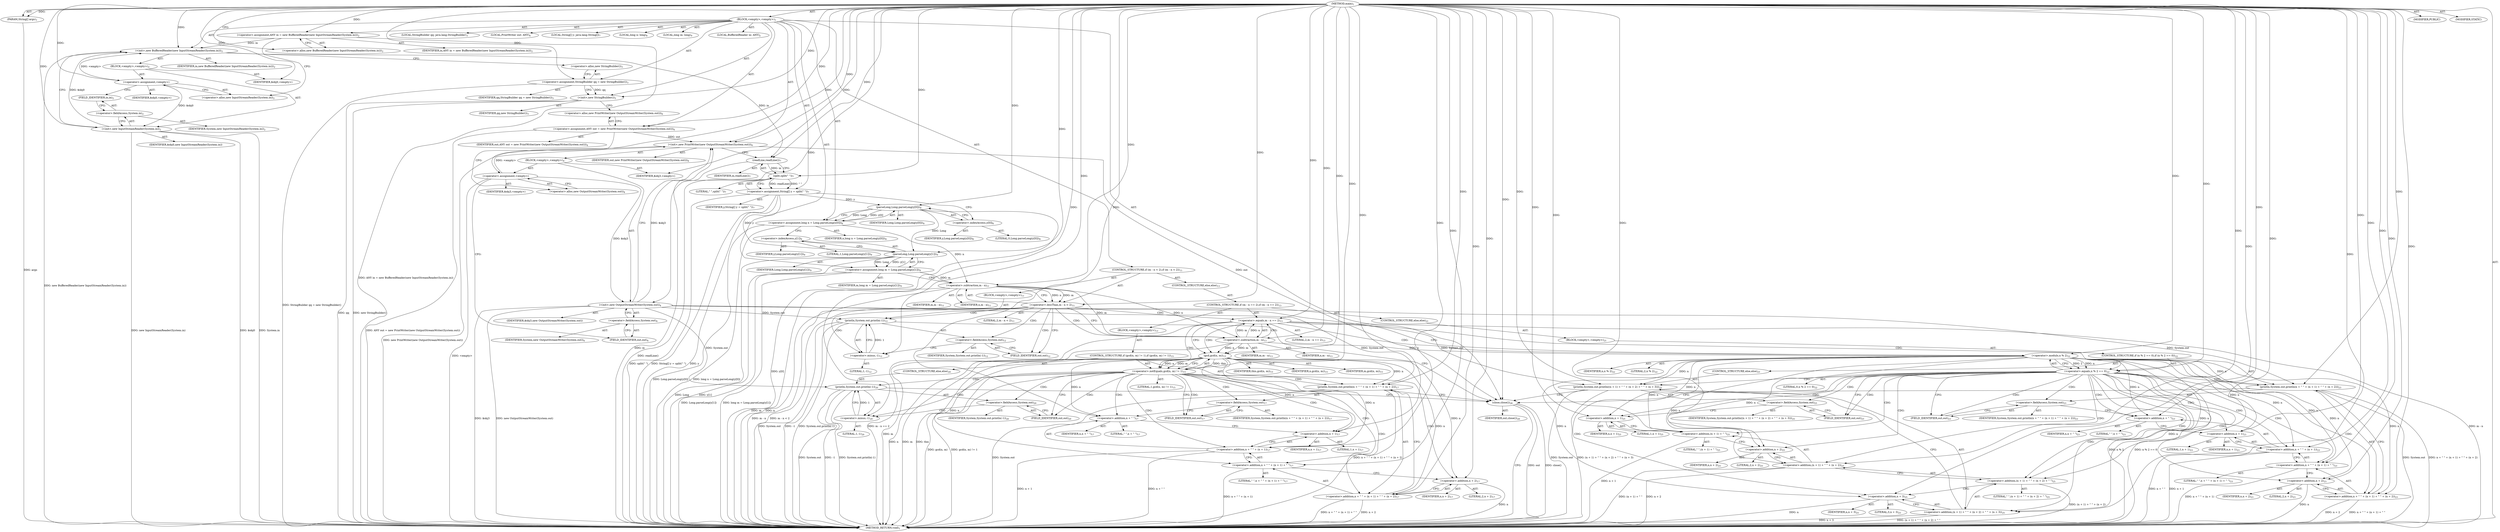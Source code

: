 digraph "main" {  
"23" [label = <(METHOD,main)<SUB>1</SUB>> ]
"24" [label = <(PARAM,String[] args)<SUB>1</SUB>> ]
"25" [label = <(BLOCK,&lt;empty&gt;,&lt;empty&gt;)<SUB>1</SUB>> ]
"4" [label = <(LOCAL,BufferedReader in: ANY)<SUB>2</SUB>> ]
"26" [label = <(&lt;operator&gt;.assignment,ANY in = new BufferedReader(new InputStreamReader(System.in)))<SUB>2</SUB>> ]
"27" [label = <(IDENTIFIER,in,ANY in = new BufferedReader(new InputStreamReader(System.in)))<SUB>2</SUB>> ]
"28" [label = <(&lt;operator&gt;.alloc,new BufferedReader(new InputStreamReader(System.in)))<SUB>2</SUB>> ]
"29" [label = <(&lt;init&gt;,new BufferedReader(new InputStreamReader(System.in)))<SUB>2</SUB>> ]
"3" [label = <(IDENTIFIER,in,new BufferedReader(new InputStreamReader(System.in)))<SUB>2</SUB>> ]
"30" [label = <(BLOCK,&lt;empty&gt;,&lt;empty&gt;)<SUB>2</SUB>> ]
"31" [label = <(&lt;operator&gt;.assignment,&lt;empty&gt;)> ]
"32" [label = <(IDENTIFIER,$obj0,&lt;empty&gt;)> ]
"33" [label = <(&lt;operator&gt;.alloc,new InputStreamReader(System.in))<SUB>2</SUB>> ]
"34" [label = <(&lt;init&gt;,new InputStreamReader(System.in))<SUB>2</SUB>> ]
"35" [label = <(IDENTIFIER,$obj0,new InputStreamReader(System.in))> ]
"36" [label = <(&lt;operator&gt;.fieldAccess,System.in)<SUB>2</SUB>> ]
"37" [label = <(IDENTIFIER,System,new InputStreamReader(System.in))<SUB>2</SUB>> ]
"38" [label = <(FIELD_IDENTIFIER,in,in)<SUB>2</SUB>> ]
"39" [label = <(IDENTIFIER,$obj0,&lt;empty&gt;)> ]
"6" [label = <(LOCAL,StringBuilder qq: java.lang.StringBuilder)<SUB>3</SUB>> ]
"40" [label = <(&lt;operator&gt;.assignment,StringBuilder qq = new StringBuilder())<SUB>3</SUB>> ]
"41" [label = <(IDENTIFIER,qq,StringBuilder qq = new StringBuilder())<SUB>3</SUB>> ]
"42" [label = <(&lt;operator&gt;.alloc,new StringBuilder())<SUB>3</SUB>> ]
"43" [label = <(&lt;init&gt;,new StringBuilder())<SUB>3</SUB>> ]
"5" [label = <(IDENTIFIER,qq,new StringBuilder())<SUB>3</SUB>> ]
"8" [label = <(LOCAL,PrintWriter out: ANY)<SUB>4</SUB>> ]
"44" [label = <(&lt;operator&gt;.assignment,ANY out = new PrintWriter(new OutputStreamWriter(System.out)))<SUB>4</SUB>> ]
"45" [label = <(IDENTIFIER,out,ANY out = new PrintWriter(new OutputStreamWriter(System.out)))<SUB>4</SUB>> ]
"46" [label = <(&lt;operator&gt;.alloc,new PrintWriter(new OutputStreamWriter(System.out)))<SUB>4</SUB>> ]
"47" [label = <(&lt;init&gt;,new PrintWriter(new OutputStreamWriter(System.out)))<SUB>4</SUB>> ]
"7" [label = <(IDENTIFIER,out,new PrintWriter(new OutputStreamWriter(System.out)))<SUB>4</SUB>> ]
"48" [label = <(BLOCK,&lt;empty&gt;,&lt;empty&gt;)<SUB>4</SUB>> ]
"49" [label = <(&lt;operator&gt;.assignment,&lt;empty&gt;)> ]
"50" [label = <(IDENTIFIER,$obj3,&lt;empty&gt;)> ]
"51" [label = <(&lt;operator&gt;.alloc,new OutputStreamWriter(System.out))<SUB>4</SUB>> ]
"52" [label = <(&lt;init&gt;,new OutputStreamWriter(System.out))<SUB>4</SUB>> ]
"53" [label = <(IDENTIFIER,$obj3,new OutputStreamWriter(System.out))> ]
"54" [label = <(&lt;operator&gt;.fieldAccess,System.out)<SUB>4</SUB>> ]
"55" [label = <(IDENTIFIER,System,new OutputStreamWriter(System.out))<SUB>4</SUB>> ]
"56" [label = <(FIELD_IDENTIFIER,out,out)<SUB>4</SUB>> ]
"57" [label = <(IDENTIFIER,$obj3,&lt;empty&gt;)> ]
"58" [label = <(LOCAL,String[] y: java.lang.String[])<SUB>7</SUB>> ]
"59" [label = <(&lt;operator&gt;.assignment,String[] y = split(&quot; &quot;))<SUB>7</SUB>> ]
"60" [label = <(IDENTIFIER,y,String[] y = split(&quot; &quot;))<SUB>7</SUB>> ]
"61" [label = <(split,split(&quot; &quot;))<SUB>7</SUB>> ]
"62" [label = <(readLine,readLine())<SUB>7</SUB>> ]
"63" [label = <(IDENTIFIER,in,readLine())<SUB>7</SUB>> ]
"64" [label = <(LITERAL,&quot; &quot;,split(&quot; &quot;))<SUB>7</SUB>> ]
"65" [label = <(LOCAL,long n: long)<SUB>8</SUB>> ]
"66" [label = <(&lt;operator&gt;.assignment,long n = Long.parseLong(y[0]))<SUB>8</SUB>> ]
"67" [label = <(IDENTIFIER,n,long n = Long.parseLong(y[0]))<SUB>8</SUB>> ]
"68" [label = <(parseLong,Long.parseLong(y[0]))<SUB>8</SUB>> ]
"69" [label = <(IDENTIFIER,Long,Long.parseLong(y[0]))<SUB>8</SUB>> ]
"70" [label = <(&lt;operator&gt;.indexAccess,y[0])<SUB>8</SUB>> ]
"71" [label = <(IDENTIFIER,y,Long.parseLong(y[0]))<SUB>8</SUB>> ]
"72" [label = <(LITERAL,0,Long.parseLong(y[0]))<SUB>8</SUB>> ]
"73" [label = <(LOCAL,long m: long)<SUB>9</SUB>> ]
"74" [label = <(&lt;operator&gt;.assignment,long m = Long.parseLong(y[1]))<SUB>9</SUB>> ]
"75" [label = <(IDENTIFIER,m,long m = Long.parseLong(y[1]))<SUB>9</SUB>> ]
"76" [label = <(parseLong,Long.parseLong(y[1]))<SUB>9</SUB>> ]
"77" [label = <(IDENTIFIER,Long,Long.parseLong(y[1]))<SUB>9</SUB>> ]
"78" [label = <(&lt;operator&gt;.indexAccess,y[1])<SUB>9</SUB>> ]
"79" [label = <(IDENTIFIER,y,Long.parseLong(y[1]))<SUB>9</SUB>> ]
"80" [label = <(LITERAL,1,Long.parseLong(y[1]))<SUB>9</SUB>> ]
"81" [label = <(CONTROL_STRUCTURE,if (m - n &lt; 2),if (m - n &lt; 2))<SUB>11</SUB>> ]
"82" [label = <(&lt;operator&gt;.lessThan,m - n &lt; 2)<SUB>11</SUB>> ]
"83" [label = <(&lt;operator&gt;.subtraction,m - n)<SUB>11</SUB>> ]
"84" [label = <(IDENTIFIER,m,m - n)<SUB>11</SUB>> ]
"85" [label = <(IDENTIFIER,n,m - n)<SUB>11</SUB>> ]
"86" [label = <(LITERAL,2,m - n &lt; 2)<SUB>11</SUB>> ]
"87" [label = <(BLOCK,&lt;empty&gt;,&lt;empty&gt;)<SUB>11</SUB>> ]
"88" [label = <(println,System.out.println(-1))<SUB>12</SUB>> ]
"89" [label = <(&lt;operator&gt;.fieldAccess,System.out)<SUB>12</SUB>> ]
"90" [label = <(IDENTIFIER,System,System.out.println(-1))<SUB>12</SUB>> ]
"91" [label = <(FIELD_IDENTIFIER,out,out)<SUB>12</SUB>> ]
"92" [label = <(&lt;operator&gt;.minus,-1)<SUB>12</SUB>> ]
"93" [label = <(LITERAL,1,-1)<SUB>12</SUB>> ]
"94" [label = <(CONTROL_STRUCTURE,else,else)<SUB>13</SUB>> ]
"95" [label = <(CONTROL_STRUCTURE,if (m - n == 2),if (m - n == 2))<SUB>13</SUB>> ]
"96" [label = <(&lt;operator&gt;.equals,m - n == 2)<SUB>13</SUB>> ]
"97" [label = <(&lt;operator&gt;.subtraction,m - n)<SUB>13</SUB>> ]
"98" [label = <(IDENTIFIER,m,m - n)<SUB>13</SUB>> ]
"99" [label = <(IDENTIFIER,n,m - n)<SUB>13</SUB>> ]
"100" [label = <(LITERAL,2,m - n == 2)<SUB>13</SUB>> ]
"101" [label = <(BLOCK,&lt;empty&gt;,&lt;empty&gt;)<SUB>13</SUB>> ]
"102" [label = <(CONTROL_STRUCTURE,if (gcd(n, m) != 1),if (gcd(n, m) != 1))<SUB>15</SUB>> ]
"103" [label = <(&lt;operator&gt;.notEquals,gcd(n, m) != 1)<SUB>15</SUB>> ]
"104" [label = <(gcd,gcd(n, m))<SUB>15</SUB>> ]
"105" [label = <(IDENTIFIER,this,gcd(n, m))<SUB>15</SUB>> ]
"106" [label = <(IDENTIFIER,n,gcd(n, m))<SUB>15</SUB>> ]
"107" [label = <(IDENTIFIER,m,gcd(n, m))<SUB>15</SUB>> ]
"108" [label = <(LITERAL,1,gcd(n, m) != 1)<SUB>15</SUB>> ]
"109" [label = <(println,System.out.println(n + &quot; &quot; + (n + 1) + &quot; &quot; + (n + 2)))<SUB>17</SUB>> ]
"110" [label = <(&lt;operator&gt;.fieldAccess,System.out)<SUB>17</SUB>> ]
"111" [label = <(IDENTIFIER,System,System.out.println(n + &quot; &quot; + (n + 1) + &quot; &quot; + (n + 2)))<SUB>17</SUB>> ]
"112" [label = <(FIELD_IDENTIFIER,out,out)<SUB>17</SUB>> ]
"113" [label = <(&lt;operator&gt;.addition,n + &quot; &quot; + (n + 1) + &quot; &quot; + (n + 2))<SUB>17</SUB>> ]
"114" [label = <(&lt;operator&gt;.addition,n + &quot; &quot; + (n + 1) + &quot; &quot;)<SUB>17</SUB>> ]
"115" [label = <(&lt;operator&gt;.addition,n + &quot; &quot; + (n + 1))<SUB>17</SUB>> ]
"116" [label = <(&lt;operator&gt;.addition,n + &quot; &quot;)<SUB>17</SUB>> ]
"117" [label = <(IDENTIFIER,n,n + &quot; &quot;)<SUB>17</SUB>> ]
"118" [label = <(LITERAL,&quot; &quot;,n + &quot; &quot;)<SUB>17</SUB>> ]
"119" [label = <(&lt;operator&gt;.addition,n + 1)<SUB>17</SUB>> ]
"120" [label = <(IDENTIFIER,n,n + 1)<SUB>17</SUB>> ]
"121" [label = <(LITERAL,1,n + 1)<SUB>17</SUB>> ]
"122" [label = <(LITERAL,&quot; &quot;,n + &quot; &quot; + (n + 1) + &quot; &quot;)<SUB>17</SUB>> ]
"123" [label = <(&lt;operator&gt;.addition,n + 2)<SUB>17</SUB>> ]
"124" [label = <(IDENTIFIER,n,n + 2)<SUB>17</SUB>> ]
"125" [label = <(LITERAL,2,n + 2)<SUB>17</SUB>> ]
"126" [label = <(CONTROL_STRUCTURE,else,else)<SUB>20</SUB>> ]
"127" [label = <(println,System.out.println(-1))<SUB>20</SUB>> ]
"128" [label = <(&lt;operator&gt;.fieldAccess,System.out)<SUB>20</SUB>> ]
"129" [label = <(IDENTIFIER,System,System.out.println(-1))<SUB>20</SUB>> ]
"130" [label = <(FIELD_IDENTIFIER,out,out)<SUB>20</SUB>> ]
"131" [label = <(&lt;operator&gt;.minus,-1)<SUB>20</SUB>> ]
"132" [label = <(LITERAL,1,-1)<SUB>20</SUB>> ]
"133" [label = <(CONTROL_STRUCTURE,else,else)<SUB>21</SUB>> ]
"134" [label = <(BLOCK,&lt;empty&gt;,&lt;empty&gt;)<SUB>21</SUB>> ]
"135" [label = <(CONTROL_STRUCTURE,if (n % 2 == 0),if (n % 2 == 0))<SUB>22</SUB>> ]
"136" [label = <(&lt;operator&gt;.equals,n % 2 == 0)<SUB>22</SUB>> ]
"137" [label = <(&lt;operator&gt;.modulo,n % 2)<SUB>22</SUB>> ]
"138" [label = <(IDENTIFIER,n,n % 2)<SUB>22</SUB>> ]
"139" [label = <(LITERAL,2,n % 2)<SUB>22</SUB>> ]
"140" [label = <(LITERAL,0,n % 2 == 0)<SUB>22</SUB>> ]
"141" [label = <(println,System.out.println(n + &quot; &quot; + (n + 1) + &quot; &quot; + (n + 2)))<SUB>23</SUB>> ]
"142" [label = <(&lt;operator&gt;.fieldAccess,System.out)<SUB>23</SUB>> ]
"143" [label = <(IDENTIFIER,System,System.out.println(n + &quot; &quot; + (n + 1) + &quot; &quot; + (n + 2)))<SUB>23</SUB>> ]
"144" [label = <(FIELD_IDENTIFIER,out,out)<SUB>23</SUB>> ]
"145" [label = <(&lt;operator&gt;.addition,n + &quot; &quot; + (n + 1) + &quot; &quot; + (n + 2))<SUB>23</SUB>> ]
"146" [label = <(&lt;operator&gt;.addition,n + &quot; &quot; + (n + 1) + &quot; &quot;)<SUB>23</SUB>> ]
"147" [label = <(&lt;operator&gt;.addition,n + &quot; &quot; + (n + 1))<SUB>23</SUB>> ]
"148" [label = <(&lt;operator&gt;.addition,n + &quot; &quot;)<SUB>23</SUB>> ]
"149" [label = <(IDENTIFIER,n,n + &quot; &quot;)<SUB>23</SUB>> ]
"150" [label = <(LITERAL,&quot; &quot;,n + &quot; &quot;)<SUB>23</SUB>> ]
"151" [label = <(&lt;operator&gt;.addition,n + 1)<SUB>23</SUB>> ]
"152" [label = <(IDENTIFIER,n,n + 1)<SUB>23</SUB>> ]
"153" [label = <(LITERAL,1,n + 1)<SUB>23</SUB>> ]
"154" [label = <(LITERAL,&quot; &quot;,n + &quot; &quot; + (n + 1) + &quot; &quot;)<SUB>23</SUB>> ]
"155" [label = <(&lt;operator&gt;.addition,n + 2)<SUB>23</SUB>> ]
"156" [label = <(IDENTIFIER,n,n + 2)<SUB>23</SUB>> ]
"157" [label = <(LITERAL,2,n + 2)<SUB>23</SUB>> ]
"158" [label = <(CONTROL_STRUCTURE,else,else)<SUB>25</SUB>> ]
"159" [label = <(println,System.out.println((n + 1) + &quot; &quot; + (n + 2) + &quot; &quot; + (n + 3)))<SUB>25</SUB>> ]
"160" [label = <(&lt;operator&gt;.fieldAccess,System.out)<SUB>25</SUB>> ]
"161" [label = <(IDENTIFIER,System,System.out.println((n + 1) + &quot; &quot; + (n + 2) + &quot; &quot; + (n + 3)))<SUB>25</SUB>> ]
"162" [label = <(FIELD_IDENTIFIER,out,out)<SUB>25</SUB>> ]
"163" [label = <(&lt;operator&gt;.addition,(n + 1) + &quot; &quot; + (n + 2) + &quot; &quot; + (n + 3))<SUB>25</SUB>> ]
"164" [label = <(&lt;operator&gt;.addition,(n + 1) + &quot; &quot; + (n + 2) + &quot; &quot;)<SUB>25</SUB>> ]
"165" [label = <(&lt;operator&gt;.addition,(n + 1) + &quot; &quot; + (n + 2))<SUB>25</SUB>> ]
"166" [label = <(&lt;operator&gt;.addition,(n + 1) + &quot; &quot;)<SUB>25</SUB>> ]
"167" [label = <(&lt;operator&gt;.addition,n + 1)<SUB>25</SUB>> ]
"168" [label = <(IDENTIFIER,n,n + 1)<SUB>25</SUB>> ]
"169" [label = <(LITERAL,1,n + 1)<SUB>25</SUB>> ]
"170" [label = <(LITERAL,&quot; &quot;,(n + 1) + &quot; &quot;)<SUB>25</SUB>> ]
"171" [label = <(&lt;operator&gt;.addition,n + 2)<SUB>25</SUB>> ]
"172" [label = <(IDENTIFIER,n,n + 2)<SUB>25</SUB>> ]
"173" [label = <(LITERAL,2,n + 2)<SUB>25</SUB>> ]
"174" [label = <(LITERAL,&quot; &quot;,(n + 1) + &quot; &quot; + (n + 2) + &quot; &quot;)<SUB>25</SUB>> ]
"175" [label = <(&lt;operator&gt;.addition,n + 3)<SUB>25</SUB>> ]
"176" [label = <(IDENTIFIER,n,n + 3)<SUB>25</SUB>> ]
"177" [label = <(LITERAL,3,n + 3)<SUB>25</SUB>> ]
"178" [label = <(close,close())<SUB>28</SUB>> ]
"179" [label = <(IDENTIFIER,out,close())<SUB>28</SUB>> ]
"180" [label = <(MODIFIER,PUBLIC)> ]
"181" [label = <(MODIFIER,STATIC)> ]
"182" [label = <(METHOD_RETURN,void)<SUB>1</SUB>> ]
  "23" -> "24"  [ label = "AST: "] 
  "23" -> "25"  [ label = "AST: "] 
  "23" -> "180"  [ label = "AST: "] 
  "23" -> "181"  [ label = "AST: "] 
  "23" -> "182"  [ label = "AST: "] 
  "25" -> "4"  [ label = "AST: "] 
  "25" -> "26"  [ label = "AST: "] 
  "25" -> "29"  [ label = "AST: "] 
  "25" -> "6"  [ label = "AST: "] 
  "25" -> "40"  [ label = "AST: "] 
  "25" -> "43"  [ label = "AST: "] 
  "25" -> "8"  [ label = "AST: "] 
  "25" -> "44"  [ label = "AST: "] 
  "25" -> "47"  [ label = "AST: "] 
  "25" -> "58"  [ label = "AST: "] 
  "25" -> "59"  [ label = "AST: "] 
  "25" -> "65"  [ label = "AST: "] 
  "25" -> "66"  [ label = "AST: "] 
  "25" -> "73"  [ label = "AST: "] 
  "25" -> "74"  [ label = "AST: "] 
  "25" -> "81"  [ label = "AST: "] 
  "25" -> "178"  [ label = "AST: "] 
  "26" -> "27"  [ label = "AST: "] 
  "26" -> "28"  [ label = "AST: "] 
  "29" -> "3"  [ label = "AST: "] 
  "29" -> "30"  [ label = "AST: "] 
  "30" -> "31"  [ label = "AST: "] 
  "30" -> "34"  [ label = "AST: "] 
  "30" -> "39"  [ label = "AST: "] 
  "31" -> "32"  [ label = "AST: "] 
  "31" -> "33"  [ label = "AST: "] 
  "34" -> "35"  [ label = "AST: "] 
  "34" -> "36"  [ label = "AST: "] 
  "36" -> "37"  [ label = "AST: "] 
  "36" -> "38"  [ label = "AST: "] 
  "40" -> "41"  [ label = "AST: "] 
  "40" -> "42"  [ label = "AST: "] 
  "43" -> "5"  [ label = "AST: "] 
  "44" -> "45"  [ label = "AST: "] 
  "44" -> "46"  [ label = "AST: "] 
  "47" -> "7"  [ label = "AST: "] 
  "47" -> "48"  [ label = "AST: "] 
  "48" -> "49"  [ label = "AST: "] 
  "48" -> "52"  [ label = "AST: "] 
  "48" -> "57"  [ label = "AST: "] 
  "49" -> "50"  [ label = "AST: "] 
  "49" -> "51"  [ label = "AST: "] 
  "52" -> "53"  [ label = "AST: "] 
  "52" -> "54"  [ label = "AST: "] 
  "54" -> "55"  [ label = "AST: "] 
  "54" -> "56"  [ label = "AST: "] 
  "59" -> "60"  [ label = "AST: "] 
  "59" -> "61"  [ label = "AST: "] 
  "61" -> "62"  [ label = "AST: "] 
  "61" -> "64"  [ label = "AST: "] 
  "62" -> "63"  [ label = "AST: "] 
  "66" -> "67"  [ label = "AST: "] 
  "66" -> "68"  [ label = "AST: "] 
  "68" -> "69"  [ label = "AST: "] 
  "68" -> "70"  [ label = "AST: "] 
  "70" -> "71"  [ label = "AST: "] 
  "70" -> "72"  [ label = "AST: "] 
  "74" -> "75"  [ label = "AST: "] 
  "74" -> "76"  [ label = "AST: "] 
  "76" -> "77"  [ label = "AST: "] 
  "76" -> "78"  [ label = "AST: "] 
  "78" -> "79"  [ label = "AST: "] 
  "78" -> "80"  [ label = "AST: "] 
  "81" -> "82"  [ label = "AST: "] 
  "81" -> "87"  [ label = "AST: "] 
  "81" -> "94"  [ label = "AST: "] 
  "82" -> "83"  [ label = "AST: "] 
  "82" -> "86"  [ label = "AST: "] 
  "83" -> "84"  [ label = "AST: "] 
  "83" -> "85"  [ label = "AST: "] 
  "87" -> "88"  [ label = "AST: "] 
  "88" -> "89"  [ label = "AST: "] 
  "88" -> "92"  [ label = "AST: "] 
  "89" -> "90"  [ label = "AST: "] 
  "89" -> "91"  [ label = "AST: "] 
  "92" -> "93"  [ label = "AST: "] 
  "94" -> "95"  [ label = "AST: "] 
  "95" -> "96"  [ label = "AST: "] 
  "95" -> "101"  [ label = "AST: "] 
  "95" -> "133"  [ label = "AST: "] 
  "96" -> "97"  [ label = "AST: "] 
  "96" -> "100"  [ label = "AST: "] 
  "97" -> "98"  [ label = "AST: "] 
  "97" -> "99"  [ label = "AST: "] 
  "101" -> "102"  [ label = "AST: "] 
  "102" -> "103"  [ label = "AST: "] 
  "102" -> "109"  [ label = "AST: "] 
  "102" -> "126"  [ label = "AST: "] 
  "103" -> "104"  [ label = "AST: "] 
  "103" -> "108"  [ label = "AST: "] 
  "104" -> "105"  [ label = "AST: "] 
  "104" -> "106"  [ label = "AST: "] 
  "104" -> "107"  [ label = "AST: "] 
  "109" -> "110"  [ label = "AST: "] 
  "109" -> "113"  [ label = "AST: "] 
  "110" -> "111"  [ label = "AST: "] 
  "110" -> "112"  [ label = "AST: "] 
  "113" -> "114"  [ label = "AST: "] 
  "113" -> "123"  [ label = "AST: "] 
  "114" -> "115"  [ label = "AST: "] 
  "114" -> "122"  [ label = "AST: "] 
  "115" -> "116"  [ label = "AST: "] 
  "115" -> "119"  [ label = "AST: "] 
  "116" -> "117"  [ label = "AST: "] 
  "116" -> "118"  [ label = "AST: "] 
  "119" -> "120"  [ label = "AST: "] 
  "119" -> "121"  [ label = "AST: "] 
  "123" -> "124"  [ label = "AST: "] 
  "123" -> "125"  [ label = "AST: "] 
  "126" -> "127"  [ label = "AST: "] 
  "127" -> "128"  [ label = "AST: "] 
  "127" -> "131"  [ label = "AST: "] 
  "128" -> "129"  [ label = "AST: "] 
  "128" -> "130"  [ label = "AST: "] 
  "131" -> "132"  [ label = "AST: "] 
  "133" -> "134"  [ label = "AST: "] 
  "134" -> "135"  [ label = "AST: "] 
  "135" -> "136"  [ label = "AST: "] 
  "135" -> "141"  [ label = "AST: "] 
  "135" -> "158"  [ label = "AST: "] 
  "136" -> "137"  [ label = "AST: "] 
  "136" -> "140"  [ label = "AST: "] 
  "137" -> "138"  [ label = "AST: "] 
  "137" -> "139"  [ label = "AST: "] 
  "141" -> "142"  [ label = "AST: "] 
  "141" -> "145"  [ label = "AST: "] 
  "142" -> "143"  [ label = "AST: "] 
  "142" -> "144"  [ label = "AST: "] 
  "145" -> "146"  [ label = "AST: "] 
  "145" -> "155"  [ label = "AST: "] 
  "146" -> "147"  [ label = "AST: "] 
  "146" -> "154"  [ label = "AST: "] 
  "147" -> "148"  [ label = "AST: "] 
  "147" -> "151"  [ label = "AST: "] 
  "148" -> "149"  [ label = "AST: "] 
  "148" -> "150"  [ label = "AST: "] 
  "151" -> "152"  [ label = "AST: "] 
  "151" -> "153"  [ label = "AST: "] 
  "155" -> "156"  [ label = "AST: "] 
  "155" -> "157"  [ label = "AST: "] 
  "158" -> "159"  [ label = "AST: "] 
  "159" -> "160"  [ label = "AST: "] 
  "159" -> "163"  [ label = "AST: "] 
  "160" -> "161"  [ label = "AST: "] 
  "160" -> "162"  [ label = "AST: "] 
  "163" -> "164"  [ label = "AST: "] 
  "163" -> "175"  [ label = "AST: "] 
  "164" -> "165"  [ label = "AST: "] 
  "164" -> "174"  [ label = "AST: "] 
  "165" -> "166"  [ label = "AST: "] 
  "165" -> "171"  [ label = "AST: "] 
  "166" -> "167"  [ label = "AST: "] 
  "166" -> "170"  [ label = "AST: "] 
  "167" -> "168"  [ label = "AST: "] 
  "167" -> "169"  [ label = "AST: "] 
  "171" -> "172"  [ label = "AST: "] 
  "171" -> "173"  [ label = "AST: "] 
  "175" -> "176"  [ label = "AST: "] 
  "175" -> "177"  [ label = "AST: "] 
  "178" -> "179"  [ label = "AST: "] 
  "26" -> "33"  [ label = "CFG: "] 
  "29" -> "42"  [ label = "CFG: "] 
  "40" -> "43"  [ label = "CFG: "] 
  "43" -> "46"  [ label = "CFG: "] 
  "44" -> "51"  [ label = "CFG: "] 
  "47" -> "62"  [ label = "CFG: "] 
  "59" -> "70"  [ label = "CFG: "] 
  "66" -> "78"  [ label = "CFG: "] 
  "74" -> "83"  [ label = "CFG: "] 
  "178" -> "182"  [ label = "CFG: "] 
  "28" -> "26"  [ label = "CFG: "] 
  "42" -> "40"  [ label = "CFG: "] 
  "46" -> "44"  [ label = "CFG: "] 
  "61" -> "59"  [ label = "CFG: "] 
  "68" -> "66"  [ label = "CFG: "] 
  "76" -> "74"  [ label = "CFG: "] 
  "82" -> "91"  [ label = "CFG: "] 
  "82" -> "97"  [ label = "CFG: "] 
  "31" -> "38"  [ label = "CFG: "] 
  "34" -> "29"  [ label = "CFG: "] 
  "49" -> "56"  [ label = "CFG: "] 
  "52" -> "47"  [ label = "CFG: "] 
  "62" -> "61"  [ label = "CFG: "] 
  "70" -> "68"  [ label = "CFG: "] 
  "78" -> "76"  [ label = "CFG: "] 
  "83" -> "82"  [ label = "CFG: "] 
  "88" -> "178"  [ label = "CFG: "] 
  "33" -> "31"  [ label = "CFG: "] 
  "36" -> "34"  [ label = "CFG: "] 
  "51" -> "49"  [ label = "CFG: "] 
  "54" -> "52"  [ label = "CFG: "] 
  "89" -> "92"  [ label = "CFG: "] 
  "92" -> "88"  [ label = "CFG: "] 
  "96" -> "104"  [ label = "CFG: "] 
  "96" -> "137"  [ label = "CFG: "] 
  "38" -> "36"  [ label = "CFG: "] 
  "56" -> "54"  [ label = "CFG: "] 
  "91" -> "89"  [ label = "CFG: "] 
  "97" -> "96"  [ label = "CFG: "] 
  "103" -> "112"  [ label = "CFG: "] 
  "103" -> "130"  [ label = "CFG: "] 
  "109" -> "178"  [ label = "CFG: "] 
  "104" -> "103"  [ label = "CFG: "] 
  "110" -> "116"  [ label = "CFG: "] 
  "113" -> "109"  [ label = "CFG: "] 
  "127" -> "178"  [ label = "CFG: "] 
  "136" -> "144"  [ label = "CFG: "] 
  "136" -> "162"  [ label = "CFG: "] 
  "141" -> "178"  [ label = "CFG: "] 
  "112" -> "110"  [ label = "CFG: "] 
  "114" -> "123"  [ label = "CFG: "] 
  "123" -> "113"  [ label = "CFG: "] 
  "128" -> "131"  [ label = "CFG: "] 
  "131" -> "127"  [ label = "CFG: "] 
  "137" -> "136"  [ label = "CFG: "] 
  "142" -> "148"  [ label = "CFG: "] 
  "145" -> "141"  [ label = "CFG: "] 
  "159" -> "178"  [ label = "CFG: "] 
  "115" -> "114"  [ label = "CFG: "] 
  "130" -> "128"  [ label = "CFG: "] 
  "144" -> "142"  [ label = "CFG: "] 
  "146" -> "155"  [ label = "CFG: "] 
  "155" -> "145"  [ label = "CFG: "] 
  "160" -> "167"  [ label = "CFG: "] 
  "163" -> "159"  [ label = "CFG: "] 
  "116" -> "119"  [ label = "CFG: "] 
  "119" -> "115"  [ label = "CFG: "] 
  "147" -> "146"  [ label = "CFG: "] 
  "162" -> "160"  [ label = "CFG: "] 
  "164" -> "175"  [ label = "CFG: "] 
  "175" -> "163"  [ label = "CFG: "] 
  "148" -> "151"  [ label = "CFG: "] 
  "151" -> "147"  [ label = "CFG: "] 
  "165" -> "164"  [ label = "CFG: "] 
  "166" -> "171"  [ label = "CFG: "] 
  "171" -> "165"  [ label = "CFG: "] 
  "167" -> "166"  [ label = "CFG: "] 
  "23" -> "28"  [ label = "CFG: "] 
  "24" -> "182"  [ label = "DDG: args"] 
  "26" -> "182"  [ label = "DDG: ANY in = new BufferedReader(new InputStreamReader(System.in))"] 
  "34" -> "182"  [ label = "DDG: $obj0"] 
  "34" -> "182"  [ label = "DDG: System.in"] 
  "34" -> "182"  [ label = "DDG: new InputStreamReader(System.in)"] 
  "29" -> "182"  [ label = "DDG: new BufferedReader(new InputStreamReader(System.in))"] 
  "40" -> "182"  [ label = "DDG: StringBuilder qq = new StringBuilder()"] 
  "43" -> "182"  [ label = "DDG: qq"] 
  "43" -> "182"  [ label = "DDG: new StringBuilder()"] 
  "44" -> "182"  [ label = "DDG: ANY out = new PrintWriter(new OutputStreamWriter(System.out))"] 
  "49" -> "182"  [ label = "DDG: &lt;empty&gt;"] 
  "52" -> "182"  [ label = "DDG: $obj3"] 
  "52" -> "182"  [ label = "DDG: new OutputStreamWriter(System.out)"] 
  "47" -> "182"  [ label = "DDG: new PrintWriter(new OutputStreamWriter(System.out))"] 
  "59" -> "182"  [ label = "DDG: y"] 
  "62" -> "182"  [ label = "DDG: in"] 
  "61" -> "182"  [ label = "DDG: readLine()"] 
  "59" -> "182"  [ label = "DDG: split(&quot; &quot;)"] 
  "59" -> "182"  [ label = "DDG: String[] y = split(&quot; &quot;)"] 
  "68" -> "182"  [ label = "DDG: y[0]"] 
  "66" -> "182"  [ label = "DDG: Long.parseLong(y[0])"] 
  "66" -> "182"  [ label = "DDG: long n = Long.parseLong(y[0])"] 
  "76" -> "182"  [ label = "DDG: Long"] 
  "76" -> "182"  [ label = "DDG: y[1]"] 
  "74" -> "182"  [ label = "DDG: Long.parseLong(y[1])"] 
  "74" -> "182"  [ label = "DDG: long m = Long.parseLong(y[1])"] 
  "83" -> "182"  [ label = "DDG: m"] 
  "83" -> "182"  [ label = "DDG: n"] 
  "82" -> "182"  [ label = "DDG: m - n"] 
  "82" -> "182"  [ label = "DDG: m - n &lt; 2"] 
  "97" -> "182"  [ label = "DDG: m"] 
  "96" -> "182"  [ label = "DDG: m - n"] 
  "96" -> "182"  [ label = "DDG: m - n == 2"] 
  "136" -> "182"  [ label = "DDG: n % 2"] 
  "136" -> "182"  [ label = "DDG: n % 2 == 0"] 
  "159" -> "182"  [ label = "DDG: System.out"] 
  "166" -> "182"  [ label = "DDG: n + 1"] 
  "165" -> "182"  [ label = "DDG: (n + 1) + &quot; &quot;"] 
  "165" -> "182"  [ label = "DDG: n + 2"] 
  "164" -> "182"  [ label = "DDG: (n + 1) + &quot; &quot; + (n + 2)"] 
  "163" -> "182"  [ label = "DDG: (n + 1) + &quot; &quot; + (n + 2) + &quot; &quot;"] 
  "175" -> "182"  [ label = "DDG: n"] 
  "163" -> "182"  [ label = "DDG: n + 3"] 
  "159" -> "182"  [ label = "DDG: (n + 1) + &quot; &quot; + (n + 2) + &quot; &quot; + (n + 3)"] 
  "141" -> "182"  [ label = "DDG: System.out"] 
  "147" -> "182"  [ label = "DDG: n + &quot; &quot;"] 
  "147" -> "182"  [ label = "DDG: n + 1"] 
  "146" -> "182"  [ label = "DDG: n + &quot; &quot; + (n + 1)"] 
  "145" -> "182"  [ label = "DDG: n + &quot; &quot; + (n + 1) + &quot; &quot;"] 
  "155" -> "182"  [ label = "DDG: n"] 
  "145" -> "182"  [ label = "DDG: n + 2"] 
  "141" -> "182"  [ label = "DDG: n + &quot; &quot; + (n + 1) + &quot; &quot; + (n + 2)"] 
  "104" -> "182"  [ label = "DDG: n"] 
  "104" -> "182"  [ label = "DDG: m"] 
  "103" -> "182"  [ label = "DDG: gcd(n, m)"] 
  "103" -> "182"  [ label = "DDG: gcd(n, m) != 1"] 
  "127" -> "182"  [ label = "DDG: System.out"] 
  "127" -> "182"  [ label = "DDG: -1"] 
  "127" -> "182"  [ label = "DDG: System.out.println(-1)"] 
  "109" -> "182"  [ label = "DDG: System.out"] 
  "115" -> "182"  [ label = "DDG: n + &quot; &quot;"] 
  "115" -> "182"  [ label = "DDG: n + 1"] 
  "114" -> "182"  [ label = "DDG: n + &quot; &quot; + (n + 1)"] 
  "113" -> "182"  [ label = "DDG: n + &quot; &quot; + (n + 1) + &quot; &quot;"] 
  "123" -> "182"  [ label = "DDG: n"] 
  "113" -> "182"  [ label = "DDG: n + 2"] 
  "109" -> "182"  [ label = "DDG: n + &quot; &quot; + (n + 1) + &quot; &quot; + (n + 2)"] 
  "88" -> "182"  [ label = "DDG: System.out"] 
  "88" -> "182"  [ label = "DDG: -1"] 
  "88" -> "182"  [ label = "DDG: System.out.println(-1)"] 
  "178" -> "182"  [ label = "DDG: out"] 
  "178" -> "182"  [ label = "DDG: close()"] 
  "104" -> "182"  [ label = "DDG: this"] 
  "23" -> "24"  [ label = "DDG: "] 
  "23" -> "26"  [ label = "DDG: "] 
  "23" -> "40"  [ label = "DDG: "] 
  "23" -> "44"  [ label = "DDG: "] 
  "61" -> "59"  [ label = "DDG: readLine()"] 
  "61" -> "59"  [ label = "DDG: &quot; &quot;"] 
  "68" -> "66"  [ label = "DDG: Long"] 
  "68" -> "66"  [ label = "DDG: y[0]"] 
  "76" -> "74"  [ label = "DDG: Long"] 
  "76" -> "74"  [ label = "DDG: y[1]"] 
  "26" -> "29"  [ label = "DDG: in"] 
  "23" -> "29"  [ label = "DDG: "] 
  "31" -> "29"  [ label = "DDG: &lt;empty&gt;"] 
  "34" -> "29"  [ label = "DDG: $obj0"] 
  "40" -> "43"  [ label = "DDG: qq"] 
  "23" -> "43"  [ label = "DDG: "] 
  "44" -> "47"  [ label = "DDG: out"] 
  "23" -> "47"  [ label = "DDG: "] 
  "49" -> "47"  [ label = "DDG: &lt;empty&gt;"] 
  "52" -> "47"  [ label = "DDG: $obj3"] 
  "47" -> "178"  [ label = "DDG: out"] 
  "23" -> "178"  [ label = "DDG: "] 
  "23" -> "31"  [ label = "DDG: "] 
  "23" -> "39"  [ label = "DDG: "] 
  "23" -> "49"  [ label = "DDG: "] 
  "23" -> "57"  [ label = "DDG: "] 
  "62" -> "61"  [ label = "DDG: in"] 
  "23" -> "61"  [ label = "DDG: "] 
  "23" -> "68"  [ label = "DDG: "] 
  "59" -> "68"  [ label = "DDG: y"] 
  "68" -> "76"  [ label = "DDG: Long"] 
  "23" -> "76"  [ label = "DDG: "] 
  "59" -> "76"  [ label = "DDG: y"] 
  "83" -> "82"  [ label = "DDG: m"] 
  "83" -> "82"  [ label = "DDG: n"] 
  "23" -> "82"  [ label = "DDG: "] 
  "31" -> "34"  [ label = "DDG: $obj0"] 
  "23" -> "34"  [ label = "DDG: "] 
  "49" -> "52"  [ label = "DDG: $obj3"] 
  "23" -> "52"  [ label = "DDG: "] 
  "29" -> "62"  [ label = "DDG: in"] 
  "23" -> "62"  [ label = "DDG: "] 
  "74" -> "83"  [ label = "DDG: m"] 
  "23" -> "83"  [ label = "DDG: "] 
  "66" -> "83"  [ label = "DDG: n"] 
  "52" -> "88"  [ label = "DDG: System.out"] 
  "92" -> "88"  [ label = "DDG: 1"] 
  "23" -> "92"  [ label = "DDG: "] 
  "97" -> "96"  [ label = "DDG: m"] 
  "97" -> "96"  [ label = "DDG: n"] 
  "23" -> "96"  [ label = "DDG: "] 
  "83" -> "97"  [ label = "DDG: m"] 
  "23" -> "97"  [ label = "DDG: "] 
  "83" -> "97"  [ label = "DDG: n"] 
  "104" -> "103"  [ label = "DDG: this"] 
  "104" -> "103"  [ label = "DDG: n"] 
  "104" -> "103"  [ label = "DDG: m"] 
  "23" -> "103"  [ label = "DDG: "] 
  "52" -> "109"  [ label = "DDG: System.out"] 
  "104" -> "109"  [ label = "DDG: n"] 
  "23" -> "109"  [ label = "DDG: "] 
  "23" -> "104"  [ label = "DDG: "] 
  "97" -> "104"  [ label = "DDG: n"] 
  "97" -> "104"  [ label = "DDG: m"] 
  "104" -> "113"  [ label = "DDG: n"] 
  "23" -> "113"  [ label = "DDG: "] 
  "52" -> "127"  [ label = "DDG: System.out"] 
  "131" -> "127"  [ label = "DDG: 1"] 
  "137" -> "136"  [ label = "DDG: n"] 
  "137" -> "136"  [ label = "DDG: 2"] 
  "23" -> "136"  [ label = "DDG: "] 
  "52" -> "141"  [ label = "DDG: System.out"] 
  "137" -> "141"  [ label = "DDG: n"] 
  "23" -> "141"  [ label = "DDG: "] 
  "104" -> "114"  [ label = "DDG: n"] 
  "23" -> "114"  [ label = "DDG: "] 
  "23" -> "123"  [ label = "DDG: "] 
  "104" -> "123"  [ label = "DDG: n"] 
  "23" -> "131"  [ label = "DDG: "] 
  "97" -> "137"  [ label = "DDG: n"] 
  "23" -> "137"  [ label = "DDG: "] 
  "137" -> "145"  [ label = "DDG: n"] 
  "23" -> "145"  [ label = "DDG: "] 
  "52" -> "159"  [ label = "DDG: System.out"] 
  "137" -> "159"  [ label = "DDG: n"] 
  "23" -> "159"  [ label = "DDG: "] 
  "104" -> "115"  [ label = "DDG: n"] 
  "23" -> "115"  [ label = "DDG: "] 
  "137" -> "146"  [ label = "DDG: n"] 
  "23" -> "146"  [ label = "DDG: "] 
  "23" -> "155"  [ label = "DDG: "] 
  "137" -> "155"  [ label = "DDG: n"] 
  "137" -> "163"  [ label = "DDG: n"] 
  "23" -> "163"  [ label = "DDG: "] 
  "104" -> "116"  [ label = "DDG: n"] 
  "23" -> "116"  [ label = "DDG: "] 
  "23" -> "119"  [ label = "DDG: "] 
  "104" -> "119"  [ label = "DDG: n"] 
  "137" -> "147"  [ label = "DDG: n"] 
  "23" -> "147"  [ label = "DDG: "] 
  "137" -> "164"  [ label = "DDG: n"] 
  "23" -> "164"  [ label = "DDG: "] 
  "23" -> "175"  [ label = "DDG: "] 
  "137" -> "175"  [ label = "DDG: n"] 
  "137" -> "148"  [ label = "DDG: n"] 
  "23" -> "148"  [ label = "DDG: "] 
  "23" -> "151"  [ label = "DDG: "] 
  "137" -> "151"  [ label = "DDG: n"] 
  "137" -> "165"  [ label = "DDG: n"] 
  "23" -> "165"  [ label = "DDG: "] 
  "137" -> "166"  [ label = "DDG: n"] 
  "23" -> "166"  [ label = "DDG: "] 
  "23" -> "171"  [ label = "DDG: "] 
  "137" -> "171"  [ label = "DDG: n"] 
  "137" -> "167"  [ label = "DDG: n"] 
  "23" -> "167"  [ label = "DDG: "] 
  "82" -> "96"  [ label = "CDG: "] 
  "82" -> "89"  [ label = "CDG: "] 
  "82" -> "92"  [ label = "CDG: "] 
  "82" -> "97"  [ label = "CDG: "] 
  "82" -> "91"  [ label = "CDG: "] 
  "82" -> "88"  [ label = "CDG: "] 
  "96" -> "136"  [ label = "CDG: "] 
  "96" -> "103"  [ label = "CDG: "] 
  "96" -> "104"  [ label = "CDG: "] 
  "96" -> "137"  [ label = "CDG: "] 
  "103" -> "115"  [ label = "CDG: "] 
  "103" -> "113"  [ label = "CDG: "] 
  "103" -> "116"  [ label = "CDG: "] 
  "103" -> "128"  [ label = "CDG: "] 
  "103" -> "114"  [ label = "CDG: "] 
  "103" -> "131"  [ label = "CDG: "] 
  "103" -> "119"  [ label = "CDG: "] 
  "103" -> "123"  [ label = "CDG: "] 
  "103" -> "112"  [ label = "CDG: "] 
  "103" -> "130"  [ label = "CDG: "] 
  "103" -> "110"  [ label = "CDG: "] 
  "103" -> "127"  [ label = "CDG: "] 
  "103" -> "109"  [ label = "CDG: "] 
  "136" -> "160"  [ label = "CDG: "] 
  "136" -> "141"  [ label = "CDG: "] 
  "136" -> "167"  [ label = "CDG: "] 
  "136" -> "145"  [ label = "CDG: "] 
  "136" -> "146"  [ label = "CDG: "] 
  "136" -> "163"  [ label = "CDG: "] 
  "136" -> "166"  [ label = "CDG: "] 
  "136" -> "142"  [ label = "CDG: "] 
  "136" -> "151"  [ label = "CDG: "] 
  "136" -> "162"  [ label = "CDG: "] 
  "136" -> "159"  [ label = "CDG: "] 
  "136" -> "144"  [ label = "CDG: "] 
  "136" -> "148"  [ label = "CDG: "] 
  "136" -> "165"  [ label = "CDG: "] 
  "136" -> "147"  [ label = "CDG: "] 
  "136" -> "164"  [ label = "CDG: "] 
  "136" -> "155"  [ label = "CDG: "] 
  "136" -> "175"  [ label = "CDG: "] 
  "136" -> "171"  [ label = "CDG: "] 
}
